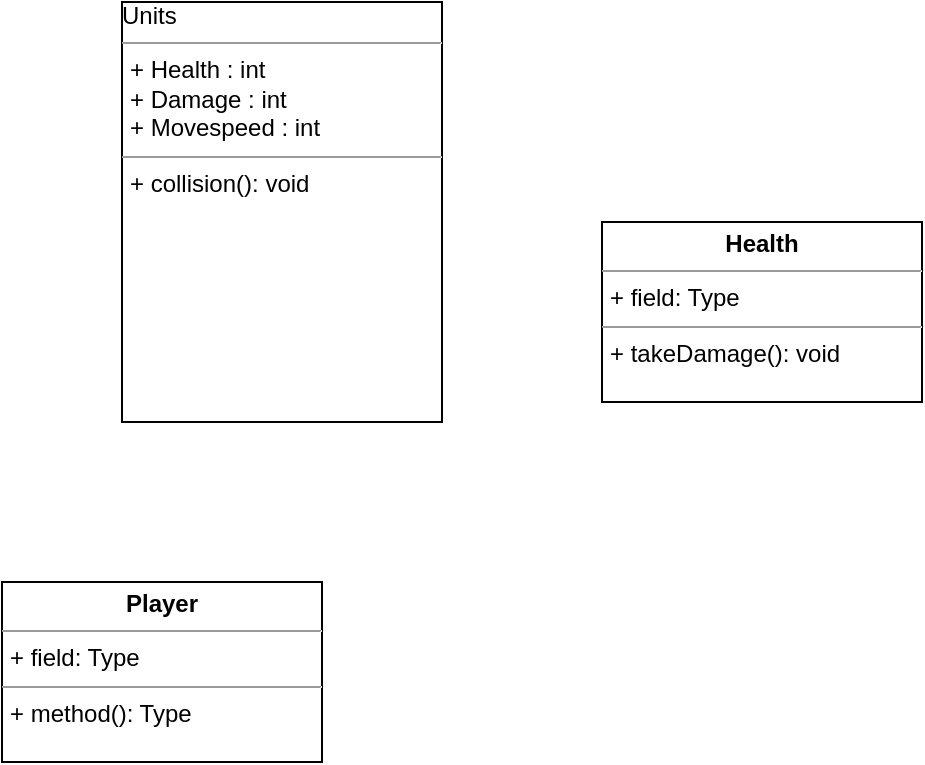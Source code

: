 <mxfile version="14.6.6" type="github">
  <diagram id="C5RBs43oDa-KdzZeNtuy" name="Page-1">
    <mxGraphModel dx="1422" dy="751" grid="1" gridSize="10" guides="1" tooltips="1" connect="1" arrows="1" fold="1" page="1" pageScale="1" pageWidth="827" pageHeight="1169" math="0" shadow="0">
      <root>
        <mxCell id="WIyWlLk6GJQsqaUBKTNV-0" />
        <mxCell id="WIyWlLk6GJQsqaUBKTNV-1" parent="WIyWlLk6GJQsqaUBKTNV-0" />
        <mxCell id="UH6fCHNTp-_BqpcK7AQp-1" value="Units&lt;br&gt;&lt;hr size=&quot;1&quot;&gt;&lt;p style=&quot;margin: 0px ; margin-left: 4px&quot;&gt;+ Health : int&lt;br&gt;+ Damage : int&lt;br&gt;+ Movespeed : int&lt;br&gt;&lt;/p&gt;&lt;hr size=&quot;1&quot;&gt;&lt;p style=&quot;margin: 0px ; margin-left: 4px&quot;&gt;+ collision(): void&lt;br&gt;&lt;/p&gt;" style="verticalAlign=top;align=left;overflow=fill;fontSize=12;fontFamily=Helvetica;html=1;" vertex="1" parent="WIyWlLk6GJQsqaUBKTNV-1">
          <mxGeometry x="120" y="50" width="160" height="210" as="geometry" />
        </mxCell>
        <mxCell id="UH6fCHNTp-_BqpcK7AQp-3" value="&lt;p style=&quot;margin: 0px ; margin-top: 4px ; text-align: center&quot;&gt;&lt;b&gt;Player&lt;/b&gt;&lt;br&gt;&lt;/p&gt;&lt;hr size=&quot;1&quot;&gt;&lt;p style=&quot;margin: 0px ; margin-left: 4px&quot;&gt;+ field: Type&lt;/p&gt;&lt;hr size=&quot;1&quot;&gt;&lt;p style=&quot;margin: 0px ; margin-left: 4px&quot;&gt;+ method(): Type&lt;/p&gt;" style="verticalAlign=top;align=left;overflow=fill;fontSize=12;fontFamily=Helvetica;html=1;" vertex="1" parent="WIyWlLk6GJQsqaUBKTNV-1">
          <mxGeometry x="60" y="340" width="160" height="90" as="geometry" />
        </mxCell>
        <mxCell id="UH6fCHNTp-_BqpcK7AQp-5" value="&lt;p style=&quot;margin: 0px ; margin-top: 4px ; text-align: center&quot;&gt;&lt;b&gt;Health&lt;/b&gt;&lt;br&gt;&lt;/p&gt;&lt;hr size=&quot;1&quot;&gt;&lt;p style=&quot;margin: 0px ; margin-left: 4px&quot;&gt;+ field: Type&lt;/p&gt;&lt;hr size=&quot;1&quot;&gt;&lt;p style=&quot;margin: 0px ; margin-left: 4px&quot;&gt;+ takeDamage(): void&lt;br&gt;&lt;/p&gt;" style="verticalAlign=top;align=left;overflow=fill;fontSize=12;fontFamily=Helvetica;html=1;" vertex="1" parent="WIyWlLk6GJQsqaUBKTNV-1">
          <mxGeometry x="360" y="160" width="160" height="90" as="geometry" />
        </mxCell>
      </root>
    </mxGraphModel>
  </diagram>
</mxfile>
